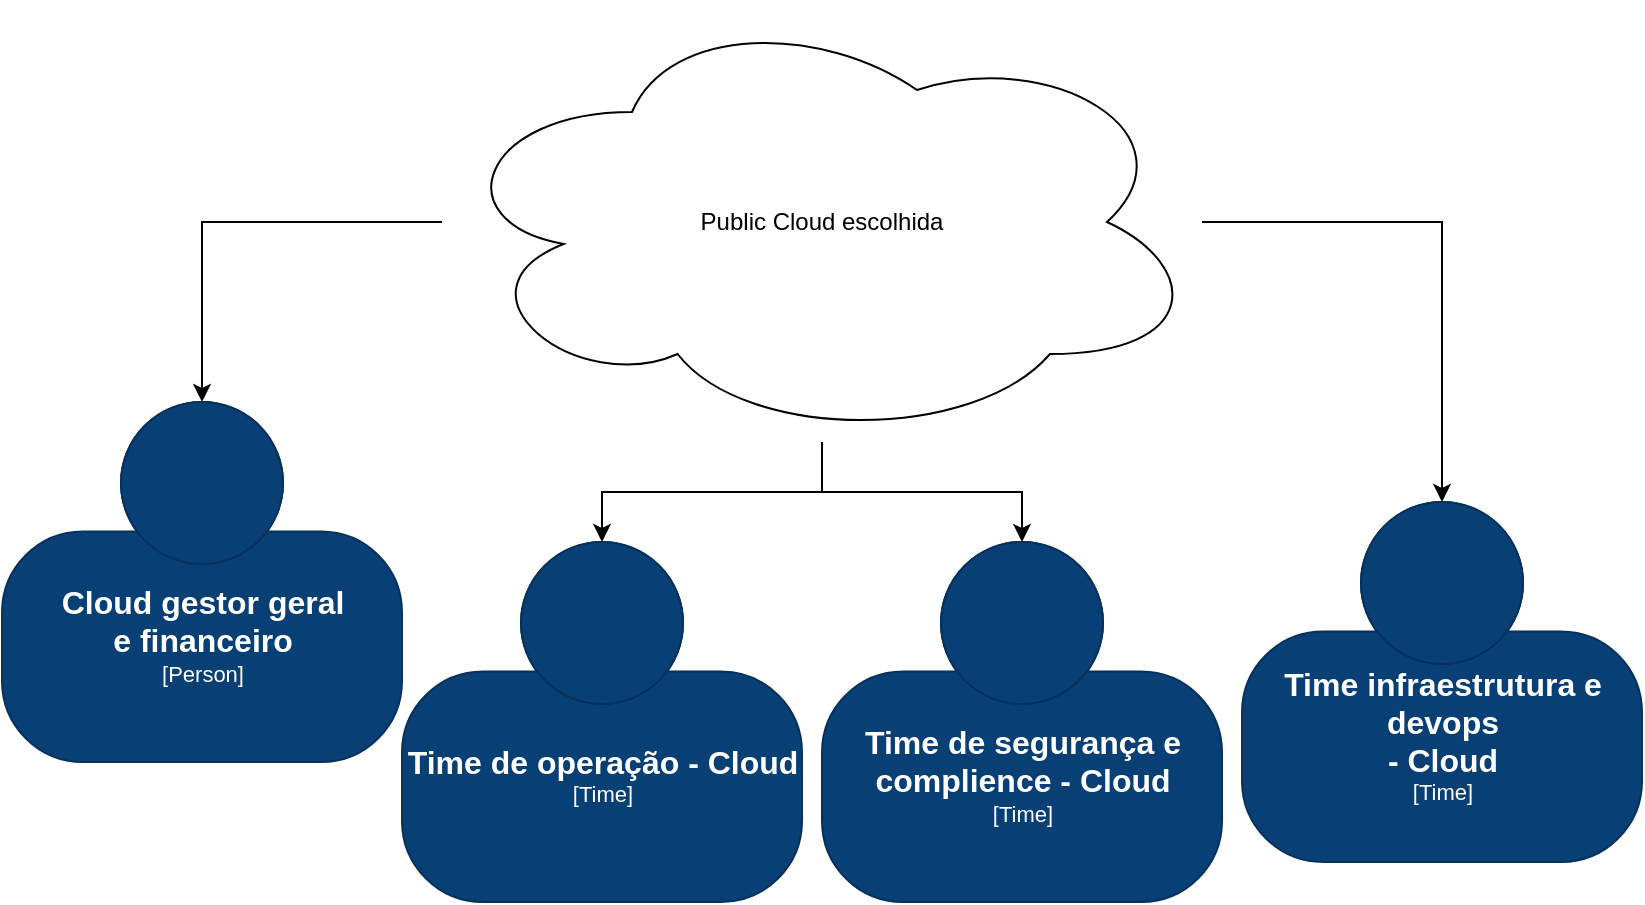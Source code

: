 <mxfile version="20.2.8" type="github"><diagram id="v5lu303gtoxH_y_2Ocic" name="Página-1"><mxGraphModel dx="1221" dy="681" grid="1" gridSize="10" guides="1" tooltips="1" connect="1" arrows="1" fold="1" page="1" pageScale="1" pageWidth="827" pageHeight="1169" math="0" shadow="0"><root><mxCell id="0"/><mxCell id="1" parent="0"/><mxCell id="i3U_OGVi2oKuutMPVvNp-8" style="edgeStyle=orthogonalEdgeStyle;rounded=0;orthogonalLoop=1;jettySize=auto;html=1;entryX=0.5;entryY=0;entryDx=0;entryDy=0;entryPerimeter=0;" edge="1" parent="1" source="i3U_OGVi2oKuutMPVvNp-1" target="i3U_OGVi2oKuutMPVvNp-2"><mxGeometry relative="1" as="geometry"/></mxCell><mxCell id="i3U_OGVi2oKuutMPVvNp-9" style="edgeStyle=orthogonalEdgeStyle;rounded=0;orthogonalLoop=1;jettySize=auto;html=1;" edge="1" parent="1" source="i3U_OGVi2oKuutMPVvNp-1" target="i3U_OGVi2oKuutMPVvNp-4"><mxGeometry relative="1" as="geometry"/></mxCell><mxCell id="i3U_OGVi2oKuutMPVvNp-10" style="edgeStyle=orthogonalEdgeStyle;rounded=0;orthogonalLoop=1;jettySize=auto;html=1;" edge="1" parent="1" source="i3U_OGVi2oKuutMPVvNp-1" target="i3U_OGVi2oKuutMPVvNp-6"><mxGeometry relative="1" as="geometry"/></mxCell><mxCell id="i3U_OGVi2oKuutMPVvNp-11" style="edgeStyle=orthogonalEdgeStyle;rounded=0;orthogonalLoop=1;jettySize=auto;html=1;" edge="1" parent="1" source="i3U_OGVi2oKuutMPVvNp-1" target="i3U_OGVi2oKuutMPVvNp-7"><mxGeometry relative="1" as="geometry"/></mxCell><mxCell id="i3U_OGVi2oKuutMPVvNp-1" value="Public Cloud escolhida" style="ellipse;shape=cloud;whiteSpace=wrap;html=1;" vertex="1" parent="1"><mxGeometry x="220" width="380" height="220" as="geometry"/></mxCell><object placeholders="1" c4Name="Cloud gestor geral &#10;e financeiro" c4Type="Person" c4Description="" label="&lt;font style=&quot;font-size: 16px&quot;&gt;&lt;b&gt;%c4Name%&lt;/b&gt;&lt;/font&gt;&lt;div&gt;[%c4Type%]&lt;/div&gt;&lt;br&gt;&lt;div&gt;&lt;font style=&quot;font-size: 11px&quot;&gt;&lt;font color=&quot;#cccccc&quot;&gt;%c4Description%&lt;/font&gt;&lt;/div&gt;" id="i3U_OGVi2oKuutMPVvNp-2"><mxCell style="html=1;fontSize=11;dashed=0;whitespace=wrap;fillColor=#083F75;strokeColor=#06315C;fontColor=#ffffff;shape=mxgraph.c4.person2;align=center;metaEdit=1;points=[[0.5,0,0],[1,0.5,0],[1,0.75,0],[0.75,1,0],[0.5,1,0],[0.25,1,0],[0,0.75,0],[0,0.5,0]];resizable=0;" vertex="1" parent="1"><mxGeometry y="200" width="200" height="180" as="geometry"/></mxCell></object><object placeholders="1" c4Name="Time de operação - Cloud" c4Type="Time" c4Description="" label="&lt;font style=&quot;font-size: 16px&quot;&gt;&lt;b&gt;%c4Name%&lt;/b&gt;&lt;/font&gt;&lt;div&gt;[%c4Type%]&lt;/div&gt;&lt;br&gt;&lt;div&gt;&lt;font style=&quot;font-size: 11px&quot;&gt;&lt;font color=&quot;#cccccc&quot;&gt;%c4Description%&lt;/font&gt;&lt;/div&gt;" id="i3U_OGVi2oKuutMPVvNp-4"><mxCell style="html=1;fontSize=11;dashed=0;whitespace=wrap;fillColor=#083F75;strokeColor=#06315C;fontColor=#ffffff;shape=mxgraph.c4.person2;align=center;metaEdit=1;points=[[0.5,0,0],[1,0.5,0],[1,0.75,0],[0.75,1,0],[0.5,1,0],[0.25,1,0],[0,0.75,0],[0,0.5,0]];resizable=0;" vertex="1" parent="1"><mxGeometry x="200" y="270" width="200" height="180" as="geometry"/></mxCell></object><object placeholders="1" c4Name="Time de segurança e &#10;complience - Cloud" c4Type="Time" c4Description="" label="&lt;font style=&quot;font-size: 16px&quot;&gt;&lt;b&gt;%c4Name%&lt;/b&gt;&lt;/font&gt;&lt;div&gt;[%c4Type%]&lt;/div&gt;&lt;br&gt;&lt;div&gt;&lt;font style=&quot;font-size: 11px&quot;&gt;&lt;font color=&quot;#cccccc&quot;&gt;%c4Description%&lt;/font&gt;&lt;/div&gt;" id="i3U_OGVi2oKuutMPVvNp-6"><mxCell style="html=1;fontSize=11;dashed=0;whitespace=wrap;fillColor=#083F75;strokeColor=#06315C;fontColor=#ffffff;shape=mxgraph.c4.person2;align=center;metaEdit=1;points=[[0.5,0,0],[1,0.5,0],[1,0.75,0],[0.75,1,0],[0.5,1,0],[0.25,1,0],[0,0.75,0],[0,0.5,0]];resizable=0;" vertex="1" parent="1"><mxGeometry x="410" y="270" width="200" height="180" as="geometry"/></mxCell></object><object placeholders="1" c4Name="Time infraestrutura e &#10;devops&#10; - Cloud" c4Type="Time" c4Description="" label="&lt;font style=&quot;font-size: 16px&quot;&gt;&lt;b&gt;%c4Name%&lt;/b&gt;&lt;/font&gt;&lt;div&gt;[%c4Type%]&lt;/div&gt;&lt;br&gt;&lt;div&gt;&lt;font style=&quot;font-size: 11px&quot;&gt;&lt;font color=&quot;#cccccc&quot;&gt;%c4Description%&lt;/font&gt;&lt;/div&gt;" id="i3U_OGVi2oKuutMPVvNp-7"><mxCell style="html=1;fontSize=11;dashed=0;whitespace=wrap;fillColor=#083F75;strokeColor=#06315C;fontColor=#ffffff;shape=mxgraph.c4.person2;align=center;metaEdit=1;points=[[0.5,0,0],[1,0.5,0],[1,0.75,0],[0.75,1,0],[0.5,1,0],[0.25,1,0],[0,0.75,0],[0,0.5,0]];resizable=0;" vertex="1" parent="1"><mxGeometry x="620" y="250" width="200" height="180" as="geometry"/></mxCell></object></root></mxGraphModel></diagram></mxfile>